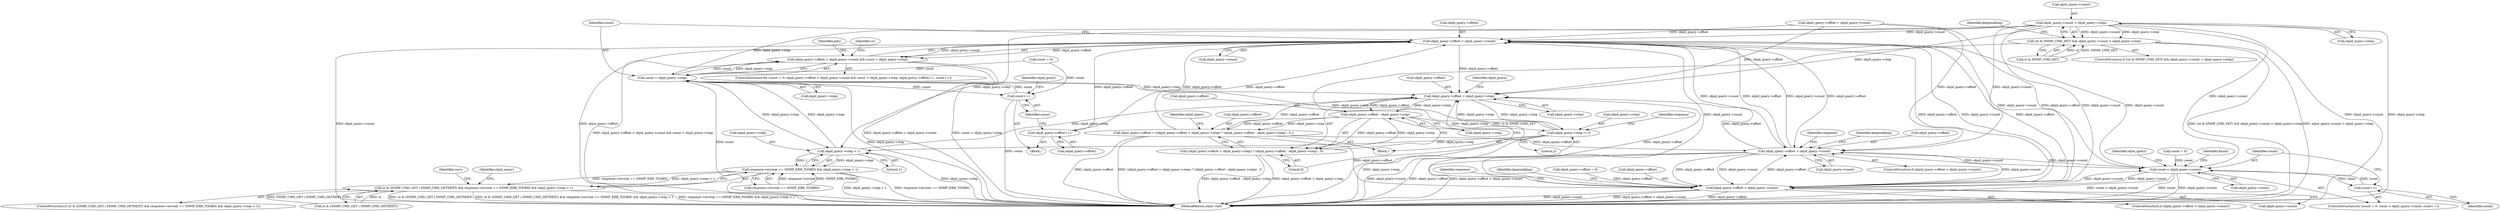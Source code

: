 digraph "0_php_cab1c3b3708eead315e033359d07049b23b147a3_5@pointer" {
"1000218" [label="(Call,objid_query->count > objid_query->step)"];
"1000214" [label="(Call,(st & SNMP_CMD_SET) && objid_query->count > objid_query->step)"];
"1000326" [label="(Call,objid_query->offset < objid_query->count)"];
"1000325" [label="(Call,objid_query->offset < objid_query->count && count < objid_query->step)"];
"1000339" [label="(Call,objid_query->offset++)"];
"1000482" [label="(Call,objid_query->offset < objid_query->count)"];
"1000652" [label="(Call,count < objid_query->count)"];
"1000657" [label="(Call,count++)"];
"1000928" [label="(Call,objid_query->offset < objid_query->count)"];
"1001035" [label="(Call,objid_query->offset > objid_query->step)"];
"1001042" [label="(Call,objid_query->offset - objid_query->step)"];
"1001030" [label="(Call,objid_query->offset = ((objid_query->offset > objid_query->step) ? (objid_query->offset - objid_query->step) : 0 ))"];
"1001034" [label="(Call,(objid_query->offset > objid_query->step) ? (objid_query->offset - objid_query->step) : 0)"];
"1001050" [label="(Call,objid_query->step /= 2)"];
"1000333" [label="(Call,count < objid_query->step)"];
"1000343" [label="(Call,count++)"];
"1001024" [label="(Call,objid_query->step > 1)"];
"1001018" [label="(Call,response->errstat == SNMP_ERR_TOOBIG && objid_query->step > 1)"];
"1001012" [label="(Call,st & (SNMP_CMD_GET | SNMP_CMD_GETNEXT) && response->errstat == SNMP_ERR_TOOBIG && objid_query->step > 1)"];
"1001035" [label="(Call,objid_query->offset > objid_query->step)"];
"1000653" [label="(Identifier,count)"];
"1000343" [label="(Call,count++)"];
"1000219" [label="(Call,objid_query->count)"];
"1000328" [label="(Identifier,objid_query)"];
"1001049" [label="(Literal,0)"];
"1001029" [label="(Block,)"];
"1000648" [label="(ControlStructure,for (count = 0; count < objid_query->count; count++))"];
"1001152" [label="(Identifier,response)"];
"1000937" [label="(Identifier,keepwalking)"];
"1001039" [label="(Call,objid_query->step)"];
"1000603" [label="(Call,objid_query->offset = 0)"];
"1000666" [label="(Identifier,objid_query)"];
"1000482" [label="(Call,objid_query->offset < objid_query->count)"];
"1000321" [label="(ControlStructure,for (count = 0; objid_query->offset < objid_query->count && count < objid_query->step; objid_query->offset++, count++))"];
"1000227" [label="(Identifier,keepwalking)"];
"1001024" [label="(Call,objid_query->step > 1)"];
"1000222" [label="(Call,objid_query->step)"];
"1001025" [label="(Call,objid_query->step)"];
"1001011" [label="(ControlStructure,if (st & (SNMP_CMD_GET | SNMP_CMD_GETNEXT) && response->errstat == SNMP_ERR_TOOBIG && objid_query->step > 1))"];
"1000218" [label="(Call,objid_query->count > objid_query->step)"];
"1000214" [label="(Call,(st & SNMP_CMD_SET) && objid_query->count > objid_query->step)"];
"1000658" [label="(Identifier,count)"];
"1001034" [label="(Call,(objid_query->offset > objid_query->step) ? (objid_query->offset - objid_query->step) : 0)"];
"1001056" [label="(Identifier,response)"];
"1000446" [label="(Identifier,pdu)"];
"1000327" [label="(Call,objid_query->offset)"];
"1000932" [label="(Call,objid_query->count)"];
"1000654" [label="(Call,objid_query->count)"];
"1000322" [label="(Call,count = 0)"];
"1000481" [label="(ControlStructure,if (objid_query->offset < objid_query->count))"];
"1001012" [label="(Call,st & (SNMP_CMD_GET | SNMP_CMD_GETNEXT) && response->errstat == SNMP_ERR_TOOBIG && objid_query->step > 1)"];
"1001019" [label="(Call,response->errstat == SNMP_ERR_TOOBIG)"];
"1000325" [label="(Call,objid_query->offset < objid_query->count && count < objid_query->step)"];
"1001062" [label="(Identifier,vars)"];
"1000213" [label="(ControlStructure,if ((st & SNMP_CMD_SET) && objid_query->count > objid_query->step))"];
"1000929" [label="(Call,objid_query->offset)"];
"1001158" [label="(MethodReturn,static void)"];
"1000495" [label="(Identifier,response)"];
"1000649" [label="(Call,count = 0)"];
"1001051" [label="(Call,objid_query->step)"];
"1001013" [label="(Call,st & (SNMP_CMD_GET | SNMP_CMD_GETNEXT))"];
"1000348" [label="(Identifier,st)"];
"1000344" [label="(Identifier,count)"];
"1000338" [label="(Block,)"];
"1000657" [label="(Call,count++)"];
"1000491" [label="(Identifier,keepwalking)"];
"1001031" [label="(Call,objid_query->offset)"];
"1001030" [label="(Call,objid_query->offset = ((objid_query->offset > objid_query->step) ? (objid_query->offset - objid_query->step) : 0 ))"];
"1000486" [label="(Call,objid_query->count)"];
"1000335" [label="(Call,objid_query->step)"];
"1001043" [label="(Call,objid_query->offset)"];
"1000330" [label="(Call,objid_query->count)"];
"1001018" [label="(Call,response->errstat == SNMP_ERR_TOOBIG && objid_query->step > 1)"];
"1000215" [label="(Call,st & SNMP_CMD_SET)"];
"1001052" [label="(Identifier,objid_query)"];
"1000928" [label="(Call,objid_query->offset < objid_query->count)"];
"1001044" [label="(Identifier,objid_query)"];
"1000326" [label="(Call,objid_query->offset < objid_query->count)"];
"1000652" [label="(Call,count < objid_query->count)"];
"1000334" [label="(Identifier,count)"];
"1000339" [label="(Call,objid_query->offset++)"];
"1000927" [label="(ControlStructure,if (objid_query->offset < objid_query->count))"];
"1001054" [label="(Literal,2)"];
"1001032" [label="(Identifier,objid_query)"];
"1000340" [label="(Call,objid_query->offset)"];
"1000483" [label="(Call,objid_query->offset)"];
"1000188" [label="(Call,objid_query->offset = objid_query->count)"];
"1001050" [label="(Call,objid_query->step /= 2)"];
"1001046" [label="(Call,objid_query->step)"];
"1001028" [label="(Literal,1)"];
"1001042" [label="(Call,objid_query->offset - objid_query->step)"];
"1000333" [label="(Call,count < objid_query->step)"];
"1000711" [label="(Identifier,found)"];
"1001036" [label="(Call,objid_query->offset)"];
"1000218" -> "1000214"  [label="AST: "];
"1000218" -> "1000222"  [label="CFG: "];
"1000219" -> "1000218"  [label="AST: "];
"1000222" -> "1000218"  [label="AST: "];
"1000214" -> "1000218"  [label="CFG: "];
"1000218" -> "1001158"  [label="DDG: objid_query->count"];
"1000218" -> "1001158"  [label="DDG: objid_query->step"];
"1000218" -> "1000214"  [label="DDG: objid_query->count"];
"1000218" -> "1000214"  [label="DDG: objid_query->step"];
"1000218" -> "1000326"  [label="DDG: objid_query->count"];
"1000218" -> "1000333"  [label="DDG: objid_query->step"];
"1000218" -> "1000482"  [label="DDG: objid_query->count"];
"1000218" -> "1000652"  [label="DDG: objid_query->count"];
"1000218" -> "1000928"  [label="DDG: objid_query->count"];
"1000218" -> "1001024"  [label="DDG: objid_query->step"];
"1000218" -> "1001035"  [label="DDG: objid_query->step"];
"1000214" -> "1000213"  [label="AST: "];
"1000214" -> "1000215"  [label="CFG: "];
"1000215" -> "1000214"  [label="AST: "];
"1000227" -> "1000214"  [label="CFG: "];
"1000214" -> "1001158"  [label="DDG: (st & SNMP_CMD_SET) && objid_query->count > objid_query->step"];
"1000214" -> "1001158"  [label="DDG: objid_query->count > objid_query->step"];
"1000214" -> "1001158"  [label="DDG: st & SNMP_CMD_SET"];
"1000215" -> "1000214"  [label="DDG: st"];
"1000215" -> "1000214"  [label="DDG: SNMP_CMD_SET"];
"1000326" -> "1000325"  [label="AST: "];
"1000326" -> "1000330"  [label="CFG: "];
"1000327" -> "1000326"  [label="AST: "];
"1000330" -> "1000326"  [label="AST: "];
"1000334" -> "1000326"  [label="CFG: "];
"1000325" -> "1000326"  [label="CFG: "];
"1000326" -> "1001158"  [label="DDG: objid_query->count"];
"1000326" -> "1001158"  [label="DDG: objid_query->offset"];
"1000326" -> "1000325"  [label="DDG: objid_query->offset"];
"1000326" -> "1000325"  [label="DDG: objid_query->count"];
"1000928" -> "1000326"  [label="DDG: objid_query->offset"];
"1000928" -> "1000326"  [label="DDG: objid_query->count"];
"1000339" -> "1000326"  [label="DDG: objid_query->offset"];
"1001030" -> "1000326"  [label="DDG: objid_query->offset"];
"1000482" -> "1000326"  [label="DDG: objid_query->offset"];
"1000482" -> "1000326"  [label="DDG: objid_query->count"];
"1000188" -> "1000326"  [label="DDG: objid_query->offset"];
"1000652" -> "1000326"  [label="DDG: objid_query->count"];
"1000326" -> "1000339"  [label="DDG: objid_query->offset"];
"1000326" -> "1000482"  [label="DDG: objid_query->offset"];
"1000326" -> "1000482"  [label="DDG: objid_query->count"];
"1000326" -> "1000652"  [label="DDG: objid_query->count"];
"1000326" -> "1000928"  [label="DDG: objid_query->offset"];
"1000326" -> "1000928"  [label="DDG: objid_query->count"];
"1000326" -> "1001035"  [label="DDG: objid_query->offset"];
"1000325" -> "1000321"  [label="AST: "];
"1000325" -> "1000333"  [label="CFG: "];
"1000333" -> "1000325"  [label="AST: "];
"1000348" -> "1000325"  [label="CFG: "];
"1000446" -> "1000325"  [label="CFG: "];
"1000325" -> "1001158"  [label="DDG: objid_query->offset < objid_query->count"];
"1000325" -> "1001158"  [label="DDG: count < objid_query->step"];
"1000325" -> "1001158"  [label="DDG: objid_query->offset < objid_query->count && count < objid_query->step"];
"1000333" -> "1000325"  [label="DDG: count"];
"1000333" -> "1000325"  [label="DDG: objid_query->step"];
"1000339" -> "1000338"  [label="AST: "];
"1000339" -> "1000340"  [label="CFG: "];
"1000340" -> "1000339"  [label="AST: "];
"1000344" -> "1000339"  [label="CFG: "];
"1000482" -> "1000481"  [label="AST: "];
"1000482" -> "1000486"  [label="CFG: "];
"1000483" -> "1000482"  [label="AST: "];
"1000486" -> "1000482"  [label="AST: "];
"1000491" -> "1000482"  [label="CFG: "];
"1000495" -> "1000482"  [label="CFG: "];
"1000482" -> "1001158"  [label="DDG: objid_query->count"];
"1000482" -> "1001158"  [label="DDG: objid_query->offset"];
"1000482" -> "1001158"  [label="DDG: objid_query->offset < objid_query->count"];
"1000928" -> "1000482"  [label="DDG: objid_query->offset"];
"1000928" -> "1000482"  [label="DDG: objid_query->count"];
"1001030" -> "1000482"  [label="DDG: objid_query->offset"];
"1000188" -> "1000482"  [label="DDG: objid_query->offset"];
"1000652" -> "1000482"  [label="DDG: objid_query->count"];
"1000482" -> "1000652"  [label="DDG: objid_query->count"];
"1000482" -> "1000928"  [label="DDG: objid_query->offset"];
"1000482" -> "1000928"  [label="DDG: objid_query->count"];
"1000482" -> "1001035"  [label="DDG: objid_query->offset"];
"1000652" -> "1000648"  [label="AST: "];
"1000652" -> "1000654"  [label="CFG: "];
"1000653" -> "1000652"  [label="AST: "];
"1000654" -> "1000652"  [label="AST: "];
"1000666" -> "1000652"  [label="CFG: "];
"1000711" -> "1000652"  [label="CFG: "];
"1000652" -> "1001158"  [label="DDG: count < objid_query->count"];
"1000652" -> "1001158"  [label="DDG: count"];
"1000652" -> "1001158"  [label="DDG: objid_query->count"];
"1000649" -> "1000652"  [label="DDG: count"];
"1000657" -> "1000652"  [label="DDG: count"];
"1000928" -> "1000652"  [label="DDG: objid_query->count"];
"1000652" -> "1000657"  [label="DDG: count"];
"1000652" -> "1000928"  [label="DDG: objid_query->count"];
"1000657" -> "1000648"  [label="AST: "];
"1000657" -> "1000658"  [label="CFG: "];
"1000658" -> "1000657"  [label="AST: "];
"1000653" -> "1000657"  [label="CFG: "];
"1000928" -> "1000927"  [label="AST: "];
"1000928" -> "1000932"  [label="CFG: "];
"1000929" -> "1000928"  [label="AST: "];
"1000932" -> "1000928"  [label="AST: "];
"1000937" -> "1000928"  [label="CFG: "];
"1001152" -> "1000928"  [label="CFG: "];
"1000928" -> "1001158"  [label="DDG: objid_query->offset"];
"1000928" -> "1001158"  [label="DDG: objid_query->count"];
"1000928" -> "1001158"  [label="DDG: objid_query->offset < objid_query->count"];
"1000603" -> "1000928"  [label="DDG: objid_query->offset"];
"1001030" -> "1000928"  [label="DDG: objid_query->offset"];
"1000188" -> "1000928"  [label="DDG: objid_query->offset"];
"1000928" -> "1001035"  [label="DDG: objid_query->offset"];
"1001035" -> "1001034"  [label="AST: "];
"1001035" -> "1001039"  [label="CFG: "];
"1001036" -> "1001035"  [label="AST: "];
"1001039" -> "1001035"  [label="AST: "];
"1001044" -> "1001035"  [label="CFG: "];
"1001049" -> "1001035"  [label="CFG: "];
"1001030" -> "1001035"  [label="DDG: objid_query->offset"];
"1000188" -> "1001035"  [label="DDG: objid_query->offset"];
"1001050" -> "1001035"  [label="DDG: objid_query->step"];
"1000333" -> "1001035"  [label="DDG: objid_query->step"];
"1001024" -> "1001035"  [label="DDG: objid_query->step"];
"1001035" -> "1001042"  [label="DDG: objid_query->offset"];
"1001035" -> "1001042"  [label="DDG: objid_query->step"];
"1001035" -> "1001050"  [label="DDG: objid_query->step"];
"1001042" -> "1001034"  [label="AST: "];
"1001042" -> "1001046"  [label="CFG: "];
"1001043" -> "1001042"  [label="AST: "];
"1001046" -> "1001042"  [label="AST: "];
"1001034" -> "1001042"  [label="CFG: "];
"1001042" -> "1001030"  [label="DDG: objid_query->offset"];
"1001042" -> "1001030"  [label="DDG: objid_query->step"];
"1001042" -> "1001034"  [label="DDG: objid_query->offset"];
"1001042" -> "1001034"  [label="DDG: objid_query->step"];
"1001042" -> "1001050"  [label="DDG: objid_query->step"];
"1001030" -> "1001029"  [label="AST: "];
"1001030" -> "1001034"  [label="CFG: "];
"1001031" -> "1001030"  [label="AST: "];
"1001034" -> "1001030"  [label="AST: "];
"1001052" -> "1001030"  [label="CFG: "];
"1001030" -> "1001158"  [label="DDG: (objid_query->offset > objid_query->step) ? (objid_query->offset - objid_query->step) : 0"];
"1001030" -> "1001158"  [label="DDG: objid_query->offset"];
"1001034" -> "1001049"  [label="CFG: "];
"1001049" -> "1001034"  [label="AST: "];
"1001034" -> "1001158"  [label="DDG: objid_query->offset - objid_query->step"];
"1001034" -> "1001158"  [label="DDG: objid_query->offset > objid_query->step"];
"1001050" -> "1001029"  [label="AST: "];
"1001050" -> "1001054"  [label="CFG: "];
"1001051" -> "1001050"  [label="AST: "];
"1001054" -> "1001050"  [label="AST: "];
"1001056" -> "1001050"  [label="CFG: "];
"1001050" -> "1001158"  [label="DDG: objid_query->step"];
"1001050" -> "1000333"  [label="DDG: objid_query->step"];
"1001050" -> "1001024"  [label="DDG: objid_query->step"];
"1000333" -> "1000335"  [label="CFG: "];
"1000334" -> "1000333"  [label="AST: "];
"1000335" -> "1000333"  [label="AST: "];
"1000333" -> "1001158"  [label="DDG: count"];
"1000333" -> "1001158"  [label="DDG: objid_query->step"];
"1000343" -> "1000333"  [label="DDG: count"];
"1000322" -> "1000333"  [label="DDG: count"];
"1001024" -> "1000333"  [label="DDG: objid_query->step"];
"1000333" -> "1000343"  [label="DDG: count"];
"1000333" -> "1001024"  [label="DDG: objid_query->step"];
"1000343" -> "1000338"  [label="AST: "];
"1000343" -> "1000344"  [label="CFG: "];
"1000344" -> "1000343"  [label="AST: "];
"1000328" -> "1000343"  [label="CFG: "];
"1000343" -> "1001158"  [label="DDG: count"];
"1000322" -> "1000343"  [label="DDG: count"];
"1001024" -> "1001018"  [label="AST: "];
"1001024" -> "1001028"  [label="CFG: "];
"1001025" -> "1001024"  [label="AST: "];
"1001028" -> "1001024"  [label="AST: "];
"1001018" -> "1001024"  [label="CFG: "];
"1001024" -> "1001158"  [label="DDG: objid_query->step"];
"1001024" -> "1001018"  [label="DDG: objid_query->step"];
"1001024" -> "1001018"  [label="DDG: 1"];
"1001018" -> "1001012"  [label="AST: "];
"1001018" -> "1001019"  [label="CFG: "];
"1001019" -> "1001018"  [label="AST: "];
"1001012" -> "1001018"  [label="CFG: "];
"1001018" -> "1001158"  [label="DDG: objid_query->step > 1"];
"1001018" -> "1001158"  [label="DDG: response->errstat == SNMP_ERR_TOOBIG"];
"1001018" -> "1001012"  [label="DDG: response->errstat == SNMP_ERR_TOOBIG"];
"1001018" -> "1001012"  [label="DDG: objid_query->step > 1"];
"1001019" -> "1001018"  [label="DDG: response->errstat"];
"1001019" -> "1001018"  [label="DDG: SNMP_ERR_TOOBIG"];
"1001012" -> "1001011"  [label="AST: "];
"1001012" -> "1001013"  [label="CFG: "];
"1001013" -> "1001012"  [label="AST: "];
"1001032" -> "1001012"  [label="CFG: "];
"1001062" -> "1001012"  [label="CFG: "];
"1001012" -> "1001158"  [label="DDG: st & (SNMP_CMD_GET | SNMP_CMD_GETNEXT) && response->errstat == SNMP_ERR_TOOBIG && objid_query->step > 1"];
"1001012" -> "1001158"  [label="DDG: response->errstat == SNMP_ERR_TOOBIG && objid_query->step > 1"];
"1001012" -> "1001158"  [label="DDG: st & (SNMP_CMD_GET | SNMP_CMD_GETNEXT)"];
"1001013" -> "1001012"  [label="DDG: st"];
"1001013" -> "1001012"  [label="DDG: SNMP_CMD_GET | SNMP_CMD_GETNEXT"];
}
